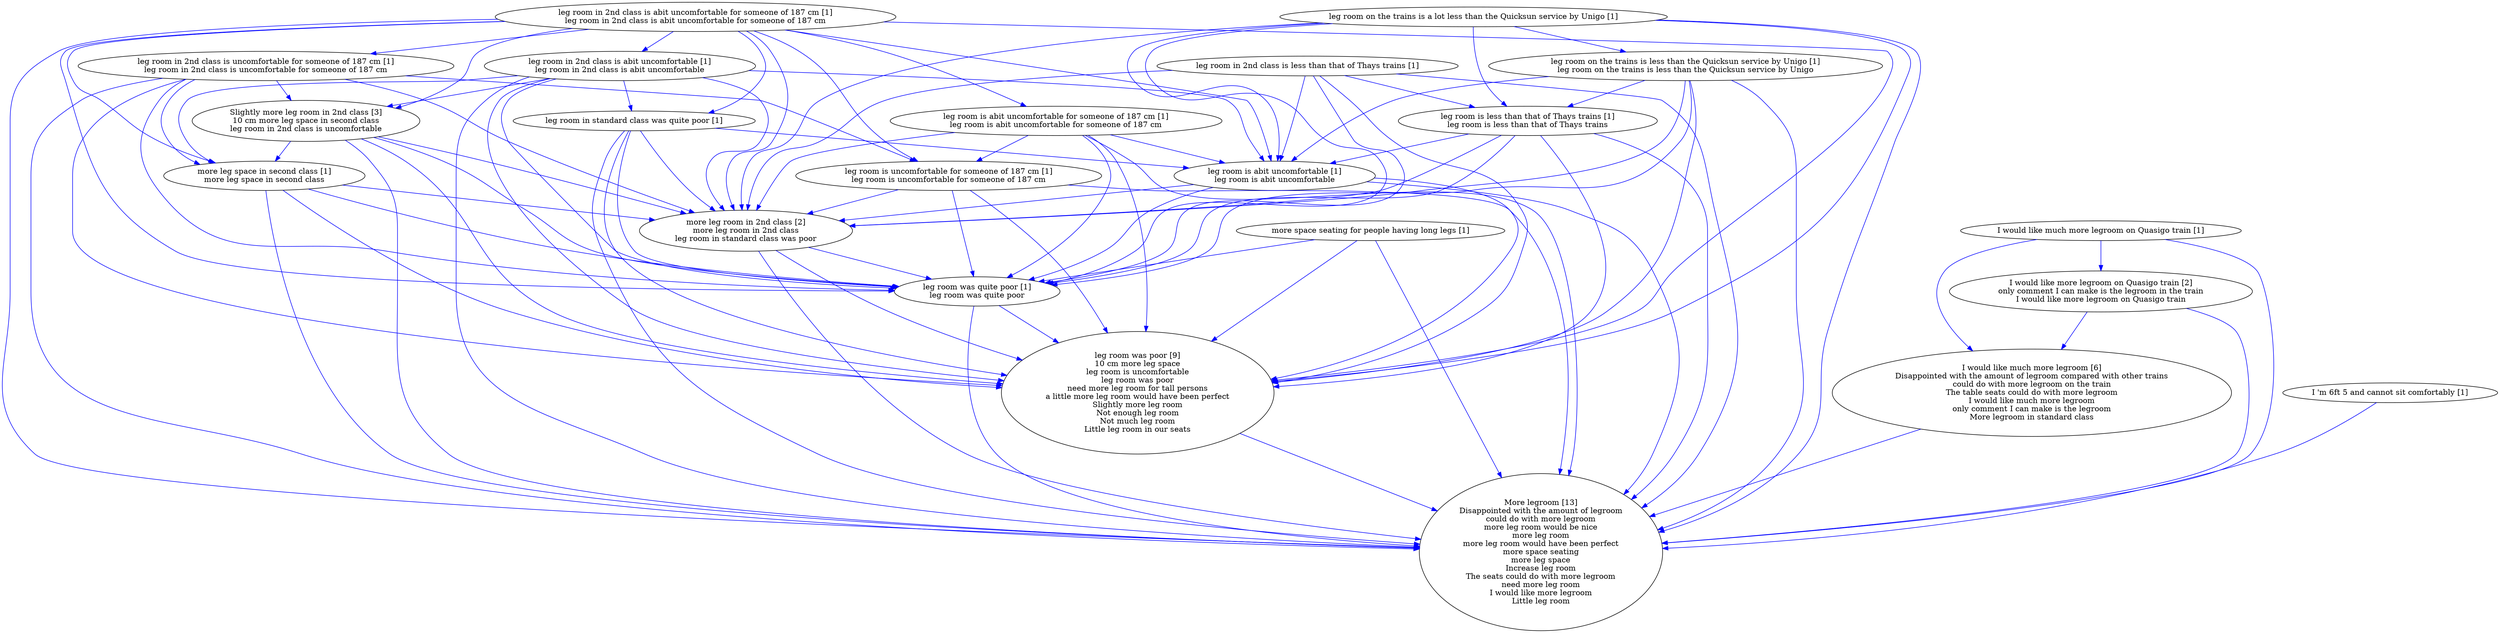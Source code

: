 digraph collapsedGraph {
"more leg room in 2nd class [2]\nmore leg room in 2nd class\nleg room in standard class was poor""Slightly more leg room in 2nd class [3]\n10 cm more leg space in second class\nleg room in 2nd class is uncomfortable""I would like more legroom on Quasigo train [2]\nonly comment I can make is the legroom in the train\nI would like more legroom on Quasigo train""More legroom [13]\nDisappointed with the amount of legroom\ncould do with more legroom\nmore leg room would be nice\nmore leg room\nmore leg room would have been perfect\nmore space seating\nmore leg space\nIncrease leg room\nThe seats could do with more legroom\nneed more leg room\nI would like more legroom\nLittle leg room""leg room was poor [9]\n10 cm more leg space\nleg room is uncomfortable\nleg room was poor\nneed more leg room for tall persons\na little more leg room would have been perfect\nSlightly more leg room\nNot enough leg room\nNot much leg room\nLittle leg room in our seats""I would like much more legroom [6]\nDisappointed with the amount of legroom compared with other trains\ncould do with more legroom on the train\nThe table seats could do with more legroom\nI would like much more legroom\nonly comment I can make is the legroom\nMore legroom in standard class""more leg space in second class [1]\nmore leg space in second class""I 'm 6ft 5 and cannot sit comfortably [1]""I would like much more legroom on Quasigo train [1]""leg room in 2nd class is abit uncomfortable for someone of 187 cm [1]\nleg room in 2nd class is abit uncomfortable for someone of 187 cm""leg room is abit uncomfortable for someone of 187 cm [1]\nleg room is abit uncomfortable for someone of 187 cm""leg room is abit uncomfortable [1]\nleg room is abit uncomfortable""leg room is uncomfortable for someone of 187 cm [1]\nleg room is uncomfortable for someone of 187 cm""leg room in 2nd class is abit uncomfortable [1]\nleg room in 2nd class is abit uncomfortable""leg room in 2nd class is uncomfortable for someone of 187 cm [1]\nleg room in 2nd class is uncomfortable for someone of 187 cm""leg room in 2nd class is less than that of Thays trains [1]""leg room is less than that of Thays trains [1]\nleg room is less than that of Thays trains""leg room in standard class was quite poor [1]""leg room was quite poor [1]\nleg room was quite poor""leg room on the trains is a lot less than the Quicksun service by Unigo [1]""leg room on the trains is less than the Quicksun service by Unigo [1]\nleg room on the trains is less than the Quicksun service by Unigo""more space seating for people having long legs [1]""more leg room in 2nd class [2]\nmore leg room in 2nd class\nleg room in standard class was poor" -> "leg room was poor [9]\n10 cm more leg space\nleg room is uncomfortable\nleg room was poor\nneed more leg room for tall persons\na little more leg room would have been perfect\nSlightly more leg room\nNot enough leg room\nNot much leg room\nLittle leg room in our seats" [color=blue]
"leg room in standard class was quite poor [1]" -> "leg room is abit uncomfortable [1]\nleg room is abit uncomfortable" [color=blue]
"leg room in standard class was quite poor [1]" -> "More legroom [13]\nDisappointed with the amount of legroom\ncould do with more legroom\nmore leg room would be nice\nmore leg room\nmore leg room would have been perfect\nmore space seating\nmore leg space\nIncrease leg room\nThe seats could do with more legroom\nneed more leg room\nI would like more legroom\nLittle leg room" [color=blue]
"leg room was poor [9]\n10 cm more leg space\nleg room is uncomfortable\nleg room was poor\nneed more leg room for tall persons\na little more leg room would have been perfect\nSlightly more leg room\nNot enough leg room\nNot much leg room\nLittle leg room in our seats" -> "More legroom [13]\nDisappointed with the amount of legroom\ncould do with more legroom\nmore leg room would be nice\nmore leg room\nmore leg room would have been perfect\nmore space seating\nmore leg space\nIncrease leg room\nThe seats could do with more legroom\nneed more leg room\nI would like more legroom\nLittle leg room" [color=blue]
"leg room on the trains is less than the Quicksun service by Unigo [1]\nleg room on the trains is less than the Quicksun service by Unigo" -> "leg room is abit uncomfortable [1]\nleg room is abit uncomfortable" [color=blue]
"leg room on the trains is less than the Quicksun service by Unigo [1]\nleg room on the trains is less than the Quicksun service by Unigo" -> "More legroom [13]\nDisappointed with the amount of legroom\ncould do with more legroom\nmore leg room would be nice\nmore leg room\nmore leg room would have been perfect\nmore space seating\nmore leg space\nIncrease leg room\nThe seats could do with more legroom\nneed more leg room\nI would like more legroom\nLittle leg room" [color=blue]
"leg room in 2nd class is abit uncomfortable for someone of 187 cm [1]\nleg room in 2nd class is abit uncomfortable for someone of 187 cm" -> "more leg space in second class [1]\nmore leg space in second class" [color=blue]
"leg room in 2nd class is abit uncomfortable for someone of 187 cm [1]\nleg room in 2nd class is abit uncomfortable for someone of 187 cm" -> "More legroom [13]\nDisappointed with the amount of legroom\ncould do with more legroom\nmore leg room would be nice\nmore leg room\nmore leg room would have been perfect\nmore space seating\nmore leg space\nIncrease leg room\nThe seats could do with more legroom\nneed more leg room\nI would like more legroom\nLittle leg room" [color=blue]
"more space seating for people having long legs [1]" -> "leg room was quite poor [1]\nleg room was quite poor" [color=blue]
"more space seating for people having long legs [1]" -> "More legroom [13]\nDisappointed with the amount of legroom\ncould do with more legroom\nmore leg room would be nice\nmore leg room\nmore leg room would have been perfect\nmore space seating\nmore leg space\nIncrease leg room\nThe seats could do with more legroom\nneed more leg room\nI would like more legroom\nLittle leg room" [color=blue]
"more leg space in second class [1]\nmore leg space in second class" -> "leg room was quite poor [1]\nleg room was quite poor" [color=blue]
"more leg space in second class [1]\nmore leg space in second class" -> "More legroom [13]\nDisappointed with the amount of legroom\ncould do with more legroom\nmore leg room would be nice\nmore leg room\nmore leg room would have been perfect\nmore space seating\nmore leg space\nIncrease leg room\nThe seats could do with more legroom\nneed more leg room\nI would like more legroom\nLittle leg room" [color=blue]
"more leg space in second class [1]\nmore leg space in second class" -> "leg room was poor [9]\n10 cm more leg space\nleg room is uncomfortable\nleg room was poor\nneed more leg room for tall persons\na little more leg room would have been perfect\nSlightly more leg room\nNot enough leg room\nNot much leg room\nLittle leg room in our seats" [color=blue]
"more leg space in second class [1]\nmore leg space in second class" -> "more leg room in 2nd class [2]\nmore leg room in 2nd class\nleg room in standard class was poor" [color=blue]
"more space seating for people having long legs [1]" -> "leg room was poor [9]\n10 cm more leg space\nleg room is uncomfortable\nleg room was poor\nneed more leg room for tall persons\na little more leg room would have been perfect\nSlightly more leg room\nNot enough leg room\nNot much leg room\nLittle leg room in our seats" [color=blue]
"I 'm 6ft 5 and cannot sit comfortably [1]" -> "More legroom [13]\nDisappointed with the amount of legroom\ncould do with more legroom\nmore leg room would be nice\nmore leg room\nmore leg room would have been perfect\nmore space seating\nmore leg space\nIncrease leg room\nThe seats could do with more legroom\nneed more leg room\nI would like more legroom\nLittle leg room" [color=blue]
"leg room in 2nd class is uncomfortable for someone of 187 cm [1]\nleg room in 2nd class is uncomfortable for someone of 187 cm" -> "More legroom [13]\nDisappointed with the amount of legroom\ncould do with more legroom\nmore leg room would be nice\nmore leg room\nmore leg room would have been perfect\nmore space seating\nmore leg space\nIncrease leg room\nThe seats could do with more legroom\nneed more leg room\nI would like more legroom\nLittle leg room" [color=blue]
"leg room on the trains is a lot less than the Quicksun service by Unigo [1]" -> "leg room was poor [9]\n10 cm more leg space\nleg room is uncomfortable\nleg room was poor\nneed more leg room for tall persons\na little more leg room would have been perfect\nSlightly more leg room\nNot enough leg room\nNot much leg room\nLittle leg room in our seats" [color=blue]
"leg room is less than that of Thays trains [1]\nleg room is less than that of Thays trains" -> "More legroom [13]\nDisappointed with the amount of legroom\ncould do with more legroom\nmore leg room would be nice\nmore leg room\nmore leg room would have been perfect\nmore space seating\nmore leg space\nIncrease leg room\nThe seats could do with more legroom\nneed more leg room\nI would like more legroom\nLittle leg room" [color=blue]
"leg room is less than that of Thays trains [1]\nleg room is less than that of Thays trains" -> "leg room is abit uncomfortable [1]\nleg room is abit uncomfortable" [color=blue]
"leg room in 2nd class is uncomfortable for someone of 187 cm [1]\nleg room in 2nd class is uncomfortable for someone of 187 cm" -> "more leg space in second class [1]\nmore leg space in second class" [color=blue]
"Slightly more leg room in 2nd class [3]\n10 cm more leg space in second class\nleg room in 2nd class is uncomfortable" -> "leg room was poor [9]\n10 cm more leg space\nleg room is uncomfortable\nleg room was poor\nneed more leg room for tall persons\na little more leg room would have been perfect\nSlightly more leg room\nNot enough leg room\nNot much leg room\nLittle leg room in our seats" [color=blue]
"leg room was quite poor [1]\nleg room was quite poor" -> "More legroom [13]\nDisappointed with the amount of legroom\ncould do with more legroom\nmore leg room would be nice\nmore leg room\nmore leg room would have been perfect\nmore space seating\nmore leg space\nIncrease leg room\nThe seats could do with more legroom\nneed more leg room\nI would like more legroom\nLittle leg room" [color=blue]
"leg room is uncomfortable for someone of 187 cm [1]\nleg room is uncomfortable for someone of 187 cm" -> "More legroom [13]\nDisappointed with the amount of legroom\ncould do with more legroom\nmore leg room would be nice\nmore leg room\nmore leg room would have been perfect\nmore space seating\nmore leg space\nIncrease leg room\nThe seats could do with more legroom\nneed more leg room\nI would like more legroom\nLittle leg room" [color=blue]
"leg room on the trains is a lot less than the Quicksun service by Unigo [1]" -> "more leg room in 2nd class [2]\nmore leg room in 2nd class\nleg room in standard class was poor" [color=blue]
"leg room on the trains is a lot less than the Quicksun service by Unigo [1]" -> "leg room is less than that of Thays trains [1]\nleg room is less than that of Thays trains" [color=blue]
"leg room on the trains is a lot less than the Quicksun service by Unigo [1]" -> "leg room was quite poor [1]\nleg room was quite poor" [color=blue]
"leg room in standard class was quite poor [1]" -> "more leg room in 2nd class [2]\nmore leg room in 2nd class\nleg room in standard class was poor" [color=blue]
"leg room in standard class was quite poor [1]" -> "leg room was poor [9]\n10 cm more leg space\nleg room is uncomfortable\nleg room was poor\nneed more leg room for tall persons\na little more leg room would have been perfect\nSlightly more leg room\nNot enough leg room\nNot much leg room\nLittle leg room in our seats" [color=blue]
"leg room is uncomfortable for someone of 187 cm [1]\nleg room is uncomfortable for someone of 187 cm" -> "leg room was quite poor [1]\nleg room was quite poor" [color=blue]
"leg room is uncomfortable for someone of 187 cm [1]\nleg room is uncomfortable for someone of 187 cm" -> "more leg room in 2nd class [2]\nmore leg room in 2nd class\nleg room in standard class was poor" [color=blue]
"leg room in 2nd class is uncomfortable for someone of 187 cm [1]\nleg room in 2nd class is uncomfortable for someone of 187 cm" -> "leg room was poor [9]\n10 cm more leg space\nleg room is uncomfortable\nleg room was poor\nneed more leg room for tall persons\na little more leg room would have been perfect\nSlightly more leg room\nNot enough leg room\nNot much leg room\nLittle leg room in our seats" [color=blue]
"leg room is uncomfortable for someone of 187 cm [1]\nleg room is uncomfortable for someone of 187 cm" -> "leg room was poor [9]\n10 cm more leg space\nleg room is uncomfortable\nleg room was poor\nneed more leg room for tall persons\na little more leg room would have been perfect\nSlightly more leg room\nNot enough leg room\nNot much leg room\nLittle leg room in our seats" [color=blue]
"leg room in 2nd class is uncomfortable for someone of 187 cm [1]\nleg room in 2nd class is uncomfortable for someone of 187 cm" -> "leg room was quite poor [1]\nleg room was quite poor" [color=blue]
"leg room in 2nd class is uncomfortable for someone of 187 cm [1]\nleg room in 2nd class is uncomfortable for someone of 187 cm" -> "more leg room in 2nd class [2]\nmore leg room in 2nd class\nleg room in standard class was poor" [color=blue]
"leg room is less than that of Thays trains [1]\nleg room is less than that of Thays trains" -> "leg room was poor [9]\n10 cm more leg space\nleg room is uncomfortable\nleg room was poor\nneed more leg room for tall persons\na little more leg room would have been perfect\nSlightly more leg room\nNot enough leg room\nNot much leg room\nLittle leg room in our seats" [color=blue]
"leg room is less than that of Thays trains [1]\nleg room is less than that of Thays trains" -> "more leg room in 2nd class [2]\nmore leg room in 2nd class\nleg room in standard class was poor" [color=blue]
"leg room is less than that of Thays trains [1]\nleg room is less than that of Thays trains" -> "leg room was quite poor [1]\nleg room was quite poor" [color=blue]
"leg room in 2nd class is abit uncomfortable [1]\nleg room in 2nd class is abit uncomfortable" -> "More legroom [13]\nDisappointed with the amount of legroom\ncould do with more legroom\nmore leg room would be nice\nmore leg room\nmore leg room would have been perfect\nmore space seating\nmore leg space\nIncrease leg room\nThe seats could do with more legroom\nneed more leg room\nI would like more legroom\nLittle leg room" [color=blue]
"leg room in 2nd class is uncomfortable for someone of 187 cm [1]\nleg room in 2nd class is uncomfortable for someone of 187 cm" -> "Slightly more leg room in 2nd class [3]\n10 cm more leg space in second class\nleg room in 2nd class is uncomfortable" [color=blue]
"I would like much more legroom [6]\nDisappointed with the amount of legroom compared with other trains\ncould do with more legroom on the train\nThe table seats could do with more legroom\nI would like much more legroom\nonly comment I can make is the legroom\nMore legroom in standard class" -> "More legroom [13]\nDisappointed with the amount of legroom\ncould do with more legroom\nmore leg room would be nice\nmore leg room\nmore leg room would have been perfect\nmore space seating\nmore leg space\nIncrease leg room\nThe seats could do with more legroom\nneed more leg room\nI would like more legroom\nLittle leg room" [color=blue]
"Slightly more leg room in 2nd class [3]\n10 cm more leg space in second class\nleg room in 2nd class is uncomfortable" -> "leg room was quite poor [1]\nleg room was quite poor" [color=blue]
"Slightly more leg room in 2nd class [3]\n10 cm more leg space in second class\nleg room in 2nd class is uncomfortable" -> "more leg room in 2nd class [2]\nmore leg room in 2nd class\nleg room in standard class was poor" [color=blue]
"leg room in 2nd class is less than that of Thays trains [1]" -> "More legroom [13]\nDisappointed with the amount of legroom\ncould do with more legroom\nmore leg room would be nice\nmore leg room\nmore leg room would have been perfect\nmore space seating\nmore leg space\nIncrease leg room\nThe seats could do with more legroom\nneed more leg room\nI would like more legroom\nLittle leg room" [color=blue]
"leg room in 2nd class is less than that of Thays trains [1]" -> "leg room is abit uncomfortable [1]\nleg room is abit uncomfortable" [color=blue]
"leg room is abit uncomfortable for someone of 187 cm [1]\nleg room is abit uncomfortable for someone of 187 cm" -> "More legroom [13]\nDisappointed with the amount of legroom\ncould do with more legroom\nmore leg room would be nice\nmore leg room\nmore leg room would have been perfect\nmore space seating\nmore leg space\nIncrease leg room\nThe seats could do with more legroom\nneed more leg room\nI would like more legroom\nLittle leg room" [color=blue]
"leg room is abit uncomfortable [1]\nleg room is abit uncomfortable" -> "More legroom [13]\nDisappointed with the amount of legroom\ncould do with more legroom\nmore leg room would be nice\nmore leg room\nmore leg room would have been perfect\nmore space seating\nmore leg space\nIncrease leg room\nThe seats could do with more legroom\nneed more leg room\nI would like more legroom\nLittle leg room" [color=blue]
"leg room is abit uncomfortable for someone of 187 cm [1]\nleg room is abit uncomfortable for someone of 187 cm" -> "leg room was quite poor [1]\nleg room was quite poor" [color=blue]
"leg room is abit uncomfortable for someone of 187 cm [1]\nleg room is abit uncomfortable for someone of 187 cm" -> "more leg room in 2nd class [2]\nmore leg room in 2nd class\nleg room in standard class was poor" [color=blue]
"leg room on the trains is less than the Quicksun service by Unigo [1]\nleg room on the trains is less than the Quicksun service by Unigo" -> "leg room was poor [9]\n10 cm more leg space\nleg room is uncomfortable\nleg room was poor\nneed more leg room for tall persons\na little more leg room would have been perfect\nSlightly more leg room\nNot enough leg room\nNot much leg room\nLittle leg room in our seats" [color=blue]
"leg room was quite poor [1]\nleg room was quite poor" -> "leg room was poor [9]\n10 cm more leg space\nleg room is uncomfortable\nleg room was poor\nneed more leg room for tall persons\na little more leg room would have been perfect\nSlightly more leg room\nNot enough leg room\nNot much leg room\nLittle leg room in our seats" [color=blue]
"leg room on the trains is less than the Quicksun service by Unigo [1]\nleg room on the trains is less than the Quicksun service by Unigo" -> "leg room was quite poor [1]\nleg room was quite poor" [color=blue]
"leg room on the trains is less than the Quicksun service by Unigo [1]\nleg room on the trains is less than the Quicksun service by Unigo" -> "leg room is less than that of Thays trains [1]\nleg room is less than that of Thays trains" [color=blue]
"leg room on the trains is less than the Quicksun service by Unigo [1]\nleg room on the trains is less than the Quicksun service by Unigo" -> "more leg room in 2nd class [2]\nmore leg room in 2nd class\nleg room in standard class was poor" [color=blue]
"leg room on the trains is a lot less than the Quicksun service by Unigo [1]" -> "More legroom [13]\nDisappointed with the amount of legroom\ncould do with more legroom\nmore leg room would be nice\nmore leg room\nmore leg room would have been perfect\nmore space seating\nmore leg space\nIncrease leg room\nThe seats could do with more legroom\nneed more leg room\nI would like more legroom\nLittle leg room" [color=blue]
"leg room on the trains is a lot less than the Quicksun service by Unigo [1]" -> "leg room is abit uncomfortable [1]\nleg room is abit uncomfortable" [color=blue]
"I would like much more legroom on Quasigo train [1]" -> "I would like much more legroom [6]\nDisappointed with the amount of legroom compared with other trains\ncould do with more legroom on the train\nThe table seats could do with more legroom\nI would like much more legroom\nonly comment I can make is the legroom\nMore legroom in standard class" [color=blue]
"leg room in 2nd class is less than that of Thays trains [1]" -> "leg room was quite poor [1]\nleg room was quite poor" [color=blue]
"leg room in 2nd class is less than that of Thays trains [1]" -> "more leg room in 2nd class [2]\nmore leg room in 2nd class\nleg room in standard class was poor" [color=blue]
"leg room in 2nd class is less than that of Thays trains [1]" -> "leg room was poor [9]\n10 cm more leg space\nleg room is uncomfortable\nleg room was poor\nneed more leg room for tall persons\na little more leg room would have been perfect\nSlightly more leg room\nNot enough leg room\nNot much leg room\nLittle leg room in our seats" [color=blue]
"I would like much more legroom on Quasigo train [1]" -> "I would like more legroom on Quasigo train [2]\nonly comment I can make is the legroom in the train\nI would like more legroom on Quasigo train" [color=blue]
"I would like much more legroom on Quasigo train [1]" -> "More legroom [13]\nDisappointed with the amount of legroom\ncould do with more legroom\nmore leg room would be nice\nmore leg room\nmore leg room would have been perfect\nmore space seating\nmore leg space\nIncrease leg room\nThe seats could do with more legroom\nneed more leg room\nI would like more legroom\nLittle leg room" [color=blue]
"more leg room in 2nd class [2]\nmore leg room in 2nd class\nleg room in standard class was poor" -> "More legroom [13]\nDisappointed with the amount of legroom\ncould do with more legroom\nmore leg room would be nice\nmore leg room\nmore leg room would have been perfect\nmore space seating\nmore leg space\nIncrease leg room\nThe seats could do with more legroom\nneed more leg room\nI would like more legroom\nLittle leg room" [color=blue]
"I would like more legroom on Quasigo train [2]\nonly comment I can make is the legroom in the train\nI would like more legroom on Quasigo train" -> "I would like much more legroom [6]\nDisappointed with the amount of legroom compared with other trains\ncould do with more legroom on the train\nThe table seats could do with more legroom\nI would like much more legroom\nonly comment I can make is the legroom\nMore legroom in standard class" [color=blue]
"leg room is abit uncomfortable for someone of 187 cm [1]\nleg room is abit uncomfortable for someone of 187 cm" -> "leg room was poor [9]\n10 cm more leg space\nleg room is uncomfortable\nleg room was poor\nneed more leg room for tall persons\na little more leg room would have been perfect\nSlightly more leg room\nNot enough leg room\nNot much leg room\nLittle leg room in our seats" [color=blue]
"leg room in 2nd class is abit uncomfortable [1]\nleg room in 2nd class is abit uncomfortable" -> "leg room in standard class was quite poor [1]" [color=blue]
"leg room in 2nd class is abit uncomfortable [1]\nleg room in 2nd class is abit uncomfortable" -> "leg room was quite poor [1]\nleg room was quite poor" [color=blue]
"leg room in 2nd class is abit uncomfortable [1]\nleg room in 2nd class is abit uncomfortable" -> "more leg room in 2nd class [2]\nmore leg room in 2nd class\nleg room in standard class was poor" [color=blue]
"leg room is abit uncomfortable [1]\nleg room is abit uncomfortable" -> "more leg room in 2nd class [2]\nmore leg room in 2nd class\nleg room in standard class was poor" [color=blue]
"leg room is abit uncomfortable [1]\nleg room is abit uncomfortable" -> "leg room was quite poor [1]\nleg room was quite poor" [color=blue]
"leg room in 2nd class is abit uncomfortable [1]\nleg room in 2nd class is abit uncomfortable" -> "leg room was poor [9]\n10 cm more leg space\nleg room is uncomfortable\nleg room was poor\nneed more leg room for tall persons\na little more leg room would have been perfect\nSlightly more leg room\nNot enough leg room\nNot much leg room\nLittle leg room in our seats" [color=blue]
"leg room in 2nd class is abit uncomfortable for someone of 187 cm [1]\nleg room in 2nd class is abit uncomfortable for someone of 187 cm" -> "Slightly more leg room in 2nd class [3]\n10 cm more leg space in second class\nleg room in 2nd class is uncomfortable" [color=blue]
"Slightly more leg room in 2nd class [3]\n10 cm more leg space in second class\nleg room in 2nd class is uncomfortable" -> "more leg space in second class [1]\nmore leg space in second class" [color=blue]
"Slightly more leg room in 2nd class [3]\n10 cm more leg space in second class\nleg room in 2nd class is uncomfortable" -> "More legroom [13]\nDisappointed with the amount of legroom\ncould do with more legroom\nmore leg room would be nice\nmore leg room\nmore leg room would have been perfect\nmore space seating\nmore leg space\nIncrease leg room\nThe seats could do with more legroom\nneed more leg room\nI would like more legroom\nLittle leg room" [color=blue]
"leg room is abit uncomfortable [1]\nleg room is abit uncomfortable" -> "leg room was poor [9]\n10 cm more leg space\nleg room is uncomfortable\nleg room was poor\nneed more leg room for tall persons\na little more leg room would have been perfect\nSlightly more leg room\nNot enough leg room\nNot much leg room\nLittle leg room in our seats" [color=blue]
"I would like more legroom on Quasigo train [2]\nonly comment I can make is the legroom in the train\nI would like more legroom on Quasigo train" -> "More legroom [13]\nDisappointed with the amount of legroom\ncould do with more legroom\nmore leg room would be nice\nmore leg room\nmore leg room would have been perfect\nmore space seating\nmore leg space\nIncrease leg room\nThe seats could do with more legroom\nneed more leg room\nI would like more legroom\nLittle leg room" [color=blue]
"leg room in 2nd class is abit uncomfortable for someone of 187 cm [1]\nleg room in 2nd class is abit uncomfortable for someone of 187 cm" -> "leg room was poor [9]\n10 cm more leg space\nleg room is uncomfortable\nleg room was poor\nneed more leg room for tall persons\na little more leg room would have been perfect\nSlightly more leg room\nNot enough leg room\nNot much leg room\nLittle leg room in our seats" [color=blue]
"leg room in 2nd class is abit uncomfortable for someone of 187 cm [1]\nleg room in 2nd class is abit uncomfortable for someone of 187 cm" -> "leg room was quite poor [1]\nleg room was quite poor" [color=blue]
"leg room in 2nd class is abit uncomfortable for someone of 187 cm [1]\nleg room in 2nd class is abit uncomfortable for someone of 187 cm" -> "more leg room in 2nd class [2]\nmore leg room in 2nd class\nleg room in standard class was poor" [color=blue]
"leg room in 2nd class is abit uncomfortable for someone of 187 cm [1]\nleg room in 2nd class is abit uncomfortable for someone of 187 cm" -> "leg room is abit uncomfortable for someone of 187 cm [1]\nleg room is abit uncomfortable for someone of 187 cm" [color=blue]
"leg room is abit uncomfortable for someone of 187 cm [1]\nleg room is abit uncomfortable for someone of 187 cm" -> "leg room is abit uncomfortable [1]\nleg room is abit uncomfortable" [color=blue]
"leg room is abit uncomfortable for someone of 187 cm [1]\nleg room is abit uncomfortable for someone of 187 cm" -> "leg room is uncomfortable for someone of 187 cm [1]\nleg room is uncomfortable for someone of 187 cm" [color=blue]
"leg room in 2nd class is abit uncomfortable for someone of 187 cm [1]\nleg room in 2nd class is abit uncomfortable for someone of 187 cm" -> "leg room in 2nd class is abit uncomfortable [1]\nleg room in 2nd class is abit uncomfortable" [color=blue]
"leg room in 2nd class is abit uncomfortable [1]\nleg room in 2nd class is abit uncomfortable" -> "leg room is abit uncomfortable [1]\nleg room is abit uncomfortable" [color=blue]
"leg room in 2nd class is abit uncomfortable for someone of 187 cm [1]\nleg room in 2nd class is abit uncomfortable for someone of 187 cm" -> "leg room in 2nd class is uncomfortable for someone of 187 cm [1]\nleg room in 2nd class is uncomfortable for someone of 187 cm" [color=blue]
"leg room in 2nd class is uncomfortable for someone of 187 cm [1]\nleg room in 2nd class is uncomfortable for someone of 187 cm" -> "leg room is uncomfortable for someone of 187 cm [1]\nleg room is uncomfortable for someone of 187 cm" [color=blue]
"leg room in 2nd class is abit uncomfortable for someone of 187 cm [1]\nleg room in 2nd class is abit uncomfortable for someone of 187 cm" -> "leg room is uncomfortable for someone of 187 cm [1]\nleg room is uncomfortable for someone of 187 cm" [color=blue]
"leg room in 2nd class is abit uncomfortable for someone of 187 cm [1]\nleg room in 2nd class is abit uncomfortable for someone of 187 cm" -> "leg room is abit uncomfortable [1]\nleg room is abit uncomfortable" [color=blue]
"leg room in 2nd class is less than that of Thays trains [1]" -> "leg room is less than that of Thays trains [1]\nleg room is less than that of Thays trains" [color=blue]
"leg room in standard class was quite poor [1]" -> "leg room was quite poor [1]\nleg room was quite poor" [color=blue]
"leg room on the trains is a lot less than the Quicksun service by Unigo [1]" -> "leg room on the trains is less than the Quicksun service by Unigo [1]\nleg room on the trains is less than the Quicksun service by Unigo" [color=blue]
"leg room in 2nd class is abit uncomfortable for someone of 187 cm [1]\nleg room in 2nd class is abit uncomfortable for someone of 187 cm" -> "leg room in standard class was quite poor [1]" [color=blue]
"leg room in 2nd class is abit uncomfortable [1]\nleg room in 2nd class is abit uncomfortable" -> "Slightly more leg room in 2nd class [3]\n10 cm more leg space in second class\nleg room in 2nd class is uncomfortable" [color=blue]
"leg room in 2nd class is abit uncomfortable [1]\nleg room in 2nd class is abit uncomfortable" -> "more leg space in second class [1]\nmore leg space in second class" [color=blue]
"more leg room in 2nd class [2]\nmore leg room in 2nd class\nleg room in standard class was poor" -> "leg room was quite poor [1]\nleg room was quite poor" [color=blue]
}